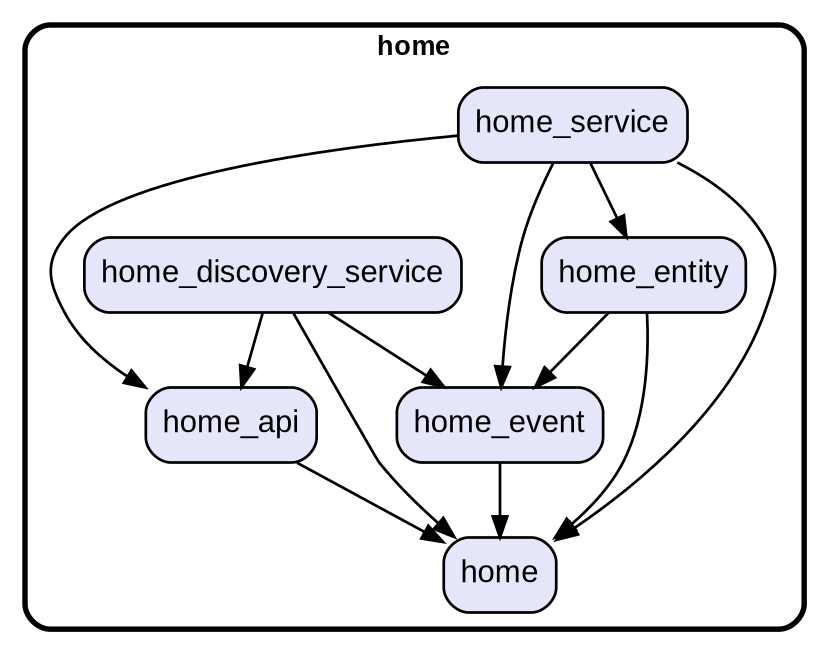 digraph "" {
  graph [style=rounded fontname="Arial Black" fontsize=13 penwidth=2.6];
  node [shape=rect style="filled,rounded" fontname=Arial fontsize=15 fillcolor=Lavender penwidth=1.3];
  edge [penwidth=1.3];
  "/home.dart" [label="home"];
  "/home_service.dart" [label="home_service"];
  "/home_event.dart" [label="home_event"];
  "/home_api.dart" [label="home_api"];
  "/home_entity.dart" [label="home_entity"];
  "/home_discovery_service.dart" [label="home_discovery_service"];
  subgraph "cluster~" {
    label="home";
    "/home.dart";
    "/home_service.dart";
    "/home_event.dart";
    "/home_api.dart";
    "/home_entity.dart";
    "/home_discovery_service.dart";
  }
  "/home_service.dart" -> "/home.dart";
  "/home_service.dart" -> "/home_api.dart";
  "/home_service.dart" -> "/home_entity.dart";
  "/home_service.dart" -> "/home_event.dart";
  "/home_event.dart" -> "/home.dart";
  "/home_api.dart" -> "/home.dart";
  "/home_entity.dart" -> "/home.dart";
  "/home_entity.dart" -> "/home_event.dart";
  "/home_discovery_service.dart" -> "/home.dart";
  "/home_discovery_service.dart" -> "/home_api.dart";
  "/home_discovery_service.dart" -> "/home_event.dart";
}
